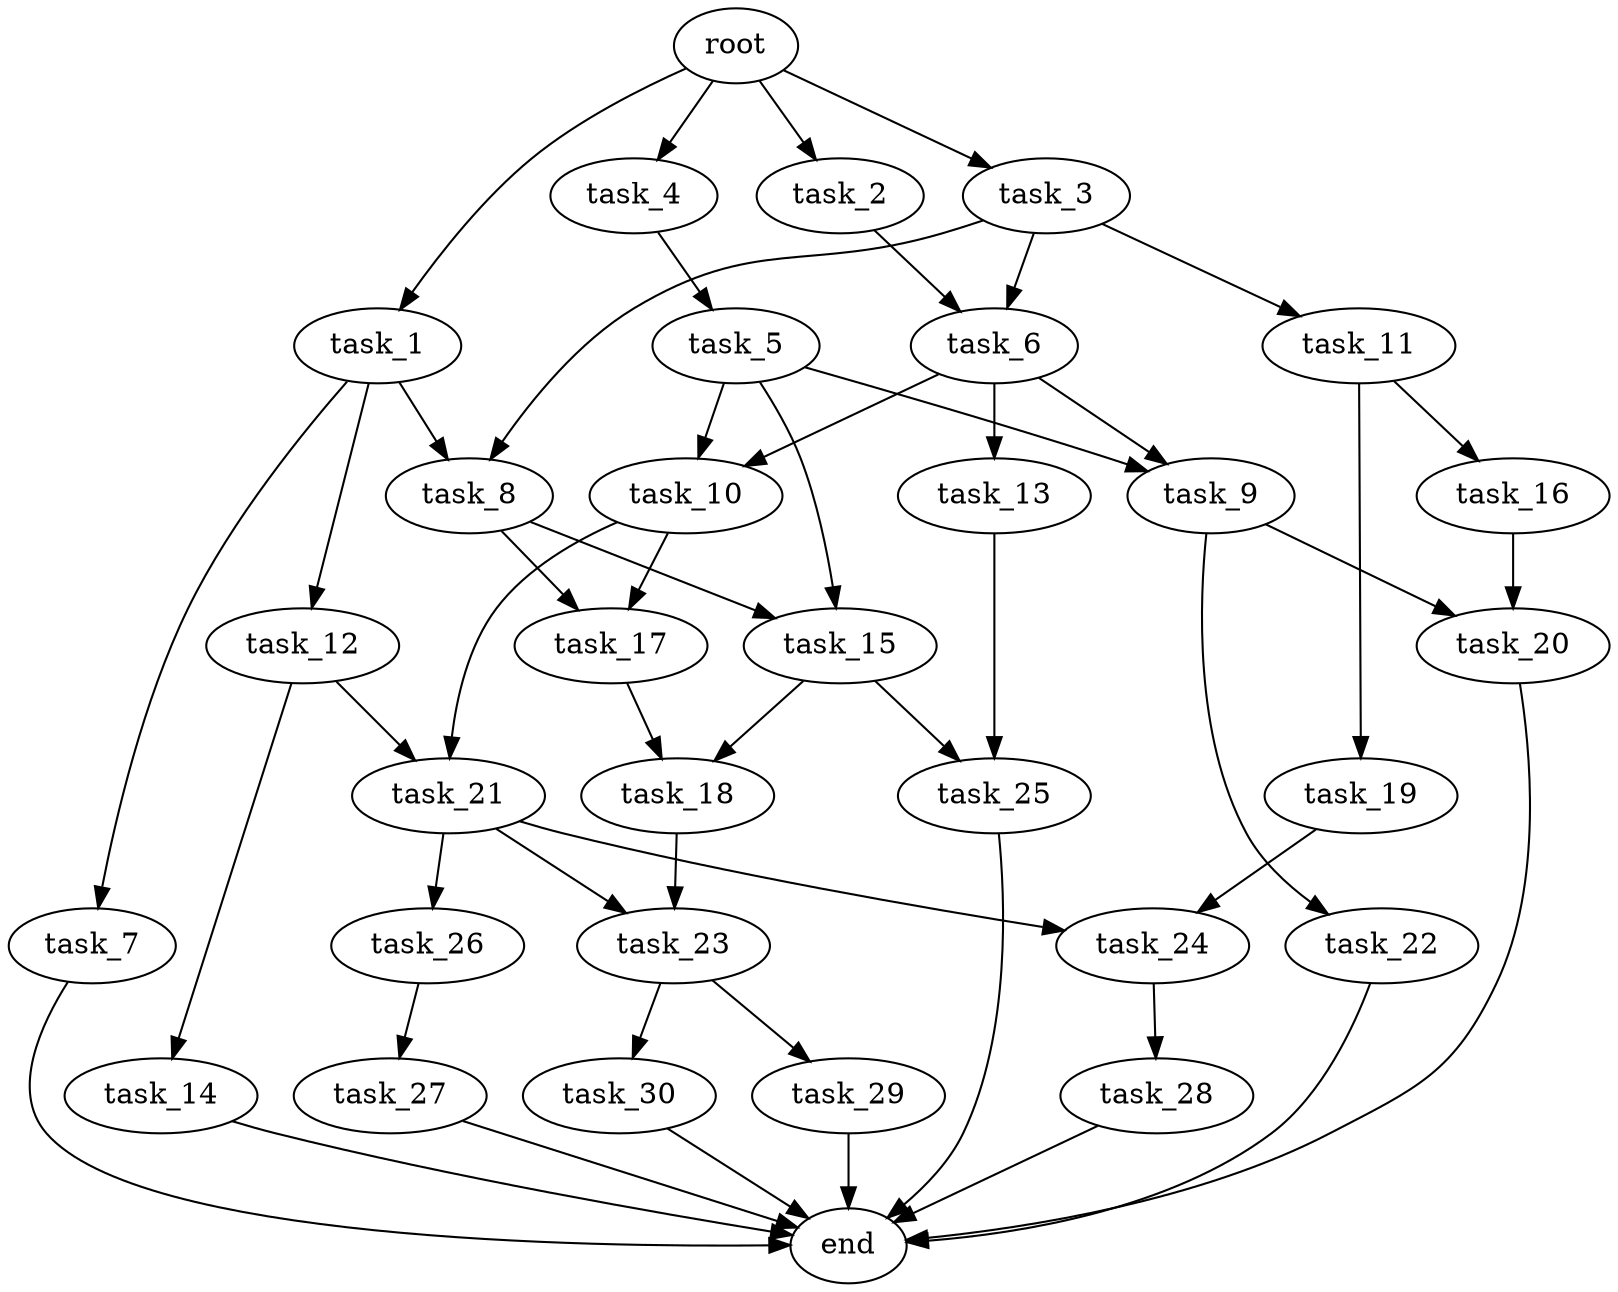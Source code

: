 digraph G {
  root [size="0.000000e+00"];
  task_1 [size="6.049114e+09"];
  task_2 [size="1.519324e+09"];
  task_3 [size="7.358998e+09"];
  task_4 [size="7.926407e+09"];
  task_5 [size="1.943647e+09"];
  task_6 [size="6.057310e+09"];
  task_7 [size="3.122585e+09"];
  task_8 [size="3.237944e+09"];
  task_9 [size="5.124044e+09"];
  task_10 [size="2.352961e+08"];
  task_11 [size="2.741223e+09"];
  task_12 [size="2.027464e+09"];
  task_13 [size="2.643435e+09"];
  task_14 [size="6.560851e+09"];
  task_15 [size="4.714532e+09"];
  task_16 [size="2.913095e+09"];
  task_17 [size="9.315309e+08"];
  task_18 [size="9.668896e+09"];
  task_19 [size="5.610402e+09"];
  task_20 [size="4.834012e+09"];
  task_21 [size="9.076750e+09"];
  task_22 [size="5.332506e+09"];
  task_23 [size="2.446896e+09"];
  task_24 [size="1.731081e+08"];
  task_25 [size="4.970852e+09"];
  task_26 [size="3.937058e+09"];
  task_27 [size="3.728004e+09"];
  task_28 [size="5.466268e+09"];
  task_29 [size="1.083935e+09"];
  task_30 [size="2.241385e+09"];
  end [size="0.000000e+00"];

  root -> task_1 [size="1.000000e-12"];
  root -> task_2 [size="1.000000e-12"];
  root -> task_3 [size="1.000000e-12"];
  root -> task_4 [size="1.000000e-12"];
  task_1 -> task_7 [size="3.122585e+08"];
  task_1 -> task_8 [size="1.618972e+08"];
  task_1 -> task_12 [size="2.027464e+08"];
  task_2 -> task_6 [size="3.028655e+08"];
  task_3 -> task_6 [size="3.028655e+08"];
  task_3 -> task_8 [size="1.618972e+08"];
  task_3 -> task_11 [size="2.741223e+08"];
  task_4 -> task_5 [size="1.943647e+08"];
  task_5 -> task_9 [size="2.562022e+08"];
  task_5 -> task_10 [size="1.176480e+07"];
  task_5 -> task_15 [size="2.357266e+08"];
  task_6 -> task_9 [size="2.562022e+08"];
  task_6 -> task_10 [size="1.176480e+07"];
  task_6 -> task_13 [size="2.643435e+08"];
  task_7 -> end [size="1.000000e-12"];
  task_8 -> task_15 [size="2.357266e+08"];
  task_8 -> task_17 [size="4.657654e+07"];
  task_9 -> task_20 [size="2.417006e+08"];
  task_9 -> task_22 [size="5.332506e+08"];
  task_10 -> task_17 [size="4.657654e+07"];
  task_10 -> task_21 [size="4.538375e+08"];
  task_11 -> task_16 [size="2.913095e+08"];
  task_11 -> task_19 [size="5.610402e+08"];
  task_12 -> task_14 [size="6.560851e+08"];
  task_12 -> task_21 [size="4.538375e+08"];
  task_13 -> task_25 [size="2.485426e+08"];
  task_14 -> end [size="1.000000e-12"];
  task_15 -> task_18 [size="4.834448e+08"];
  task_15 -> task_25 [size="2.485426e+08"];
  task_16 -> task_20 [size="2.417006e+08"];
  task_17 -> task_18 [size="4.834448e+08"];
  task_18 -> task_23 [size="1.223448e+08"];
  task_19 -> task_24 [size="8.655406e+06"];
  task_20 -> end [size="1.000000e-12"];
  task_21 -> task_23 [size="1.223448e+08"];
  task_21 -> task_24 [size="8.655406e+06"];
  task_21 -> task_26 [size="3.937058e+08"];
  task_22 -> end [size="1.000000e-12"];
  task_23 -> task_29 [size="1.083935e+08"];
  task_23 -> task_30 [size="2.241385e+08"];
  task_24 -> task_28 [size="5.466268e+08"];
  task_25 -> end [size="1.000000e-12"];
  task_26 -> task_27 [size="3.728004e+08"];
  task_27 -> end [size="1.000000e-12"];
  task_28 -> end [size="1.000000e-12"];
  task_29 -> end [size="1.000000e-12"];
  task_30 -> end [size="1.000000e-12"];
}

